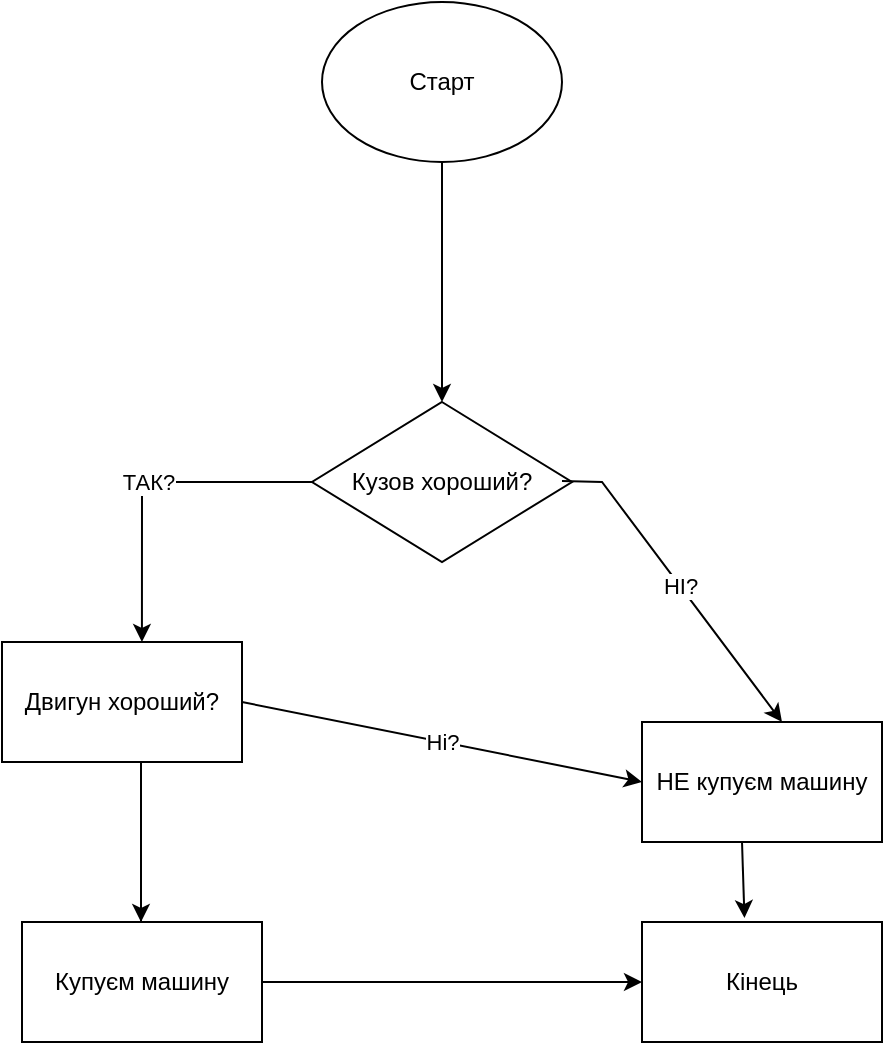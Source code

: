 <mxfile version="18.0.6" type="device"><diagram id="C5RBs43oDa-KdzZeNtuy" name="Page-1"><mxGraphModel dx="1038" dy="649" grid="1" gridSize="10" guides="1" tooltips="1" connect="1" arrows="1" fold="1" page="1" pageScale="1" pageWidth="827" pageHeight="1169" math="0" shadow="0"><root><mxCell id="WIyWlLk6GJQsqaUBKTNV-0"/><mxCell id="WIyWlLk6GJQsqaUBKTNV-1" parent="WIyWlLk6GJQsqaUBKTNV-0"/><mxCell id="J6P8shvIry0uaSlXEE6S-0" value="Старт" style="ellipse;whiteSpace=wrap;html=1;" vertex="1" parent="WIyWlLk6GJQsqaUBKTNV-1"><mxGeometry x="330" y="70" width="120" height="80" as="geometry"/></mxCell><mxCell id="J6P8shvIry0uaSlXEE6S-2" value="" style="endArrow=classic;html=1;rounded=0;exitX=0.5;exitY=1;exitDx=0;exitDy=0;" edge="1" parent="WIyWlLk6GJQsqaUBKTNV-1" source="J6P8shvIry0uaSlXEE6S-0"><mxGeometry width="50" height="50" relative="1" as="geometry"><mxPoint x="390" y="360" as="sourcePoint"/><mxPoint x="390" y="270" as="targetPoint"/></mxGeometry></mxCell><mxCell id="J6P8shvIry0uaSlXEE6S-6" value="ТАК?" style="edgeStyle=orthogonalEdgeStyle;rounded=0;orthogonalLoop=1;jettySize=auto;html=1;entryX=0.583;entryY=0;entryDx=0;entryDy=0;entryPerimeter=0;" edge="1" parent="WIyWlLk6GJQsqaUBKTNV-1" source="J6P8shvIry0uaSlXEE6S-3" target="J6P8shvIry0uaSlXEE6S-7"><mxGeometry relative="1" as="geometry"><mxPoint x="240" y="310" as="targetPoint"/></mxGeometry></mxCell><mxCell id="J6P8shvIry0uaSlXEE6S-3" value="Кузов хороший?" style="rhombus;whiteSpace=wrap;html=1;" vertex="1" parent="WIyWlLk6GJQsqaUBKTNV-1"><mxGeometry x="325" y="270" width="130" height="80" as="geometry"/></mxCell><mxCell id="J6P8shvIry0uaSlXEE6S-4" value="НІ?" style="endArrow=classic;html=1;rounded=0;" edge="1" parent="WIyWlLk6GJQsqaUBKTNV-1"><mxGeometry width="50" height="50" relative="1" as="geometry"><mxPoint x="450" y="309.5" as="sourcePoint"/><mxPoint x="560" y="430" as="targetPoint"/><Array as="points"><mxPoint x="470" y="310"/></Array></mxGeometry></mxCell><mxCell id="J6P8shvIry0uaSlXEE6S-7" value="Двигун хороший?" style="rounded=0;whiteSpace=wrap;html=1;" vertex="1" parent="WIyWlLk6GJQsqaUBKTNV-1"><mxGeometry x="170" y="390" width="120" height="60" as="geometry"/></mxCell><mxCell id="J6P8shvIry0uaSlXEE6S-8" value="" style="endArrow=classic;html=1;rounded=0;" edge="1" parent="WIyWlLk6GJQsqaUBKTNV-1"><mxGeometry width="50" height="50" relative="1" as="geometry"><mxPoint x="239.5" y="530" as="sourcePoint"/><mxPoint x="239.5" y="530" as="targetPoint"/><Array as="points"><mxPoint x="239.5" y="450"/><mxPoint x="239.5" y="490"/></Array></mxGeometry></mxCell><mxCell id="J6P8shvIry0uaSlXEE6S-9" value="Купуєм машину" style="rounded=0;whiteSpace=wrap;html=1;" vertex="1" parent="WIyWlLk6GJQsqaUBKTNV-1"><mxGeometry x="180" y="530" width="120" height="60" as="geometry"/></mxCell><mxCell id="J6P8shvIry0uaSlXEE6S-10" value="НЕ купуєм машину" style="rounded=0;whiteSpace=wrap;html=1;" vertex="1" parent="WIyWlLk6GJQsqaUBKTNV-1"><mxGeometry x="490" y="430" width="120" height="60" as="geometry"/></mxCell><mxCell id="J6P8shvIry0uaSlXEE6S-11" value="Ні?" style="endArrow=classic;html=1;rounded=0;entryX=0;entryY=0.5;entryDx=0;entryDy=0;" edge="1" parent="WIyWlLk6GJQsqaUBKTNV-1" target="J6P8shvIry0uaSlXEE6S-10"><mxGeometry width="50" height="50" relative="1" as="geometry"><mxPoint x="290" y="420" as="sourcePoint"/><mxPoint x="320" y="360" as="targetPoint"/></mxGeometry></mxCell><mxCell id="J6P8shvIry0uaSlXEE6S-12" value="" style="endArrow=classic;html=1;rounded=0;" edge="1" parent="WIyWlLk6GJQsqaUBKTNV-1"><mxGeometry width="50" height="50" relative="1" as="geometry"><mxPoint x="300" y="560" as="sourcePoint"/><mxPoint x="490" y="560" as="targetPoint"/></mxGeometry></mxCell><mxCell id="J6P8shvIry0uaSlXEE6S-13" value="Кінець" style="rounded=0;whiteSpace=wrap;html=1;" vertex="1" parent="WIyWlLk6GJQsqaUBKTNV-1"><mxGeometry x="490" y="530" width="120" height="60" as="geometry"/></mxCell><mxCell id="J6P8shvIry0uaSlXEE6S-14" value="" style="endArrow=classic;html=1;rounded=0;entryX=0.427;entryY=-0.033;entryDx=0;entryDy=0;entryPerimeter=0;" edge="1" parent="WIyWlLk6GJQsqaUBKTNV-1" target="J6P8shvIry0uaSlXEE6S-13"><mxGeometry width="50" height="50" relative="1" as="geometry"><mxPoint x="540" y="490" as="sourcePoint"/><mxPoint x="590" y="440" as="targetPoint"/></mxGeometry></mxCell></root></mxGraphModel></diagram></mxfile>